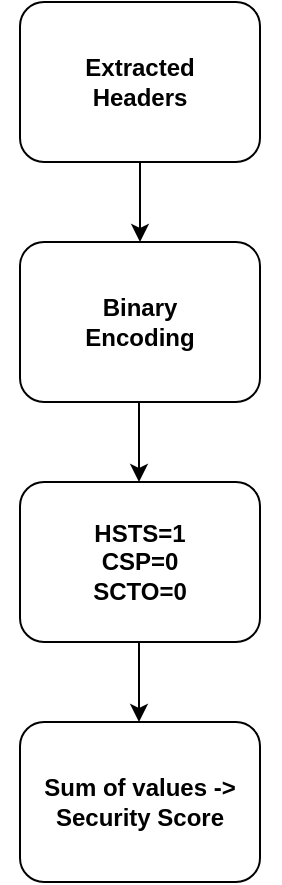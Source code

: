 <mxfile version="28.0.4">
  <diagram name="Page-1" id="Km9sCCWySot0gj5OGnNR">
    <mxGraphModel dx="512" dy="562" grid="1" gridSize="10" guides="1" tooltips="1" connect="1" arrows="1" fold="1" page="1" pageScale="1" pageWidth="850" pageHeight="1100" math="0" shadow="0">
      <root>
        <mxCell id="0" />
        <mxCell id="1" parent="0" />
        <mxCell id="aBwTC1MOJDEOIUudXu9x-12" value="" style="rounded=1;whiteSpace=wrap;html=1;" vertex="1" parent="1">
          <mxGeometry x="160" y="80" width="120" height="80" as="geometry" />
        </mxCell>
        <mxCell id="aBwTC1MOJDEOIUudXu9x-13" value="" style="endArrow=classic;html=1;rounded=0;exitX=0.5;exitY=1;exitDx=0;exitDy=0;" edge="1" parent="1" source="aBwTC1MOJDEOIUudXu9x-12">
          <mxGeometry width="50" height="50" relative="1" as="geometry">
            <mxPoint x="220" y="320" as="sourcePoint" />
            <mxPoint x="220" y="200" as="targetPoint" />
          </mxGeometry>
        </mxCell>
        <mxCell id="aBwTC1MOJDEOIUudXu9x-14" value="" style="rounded=1;whiteSpace=wrap;html=1;" vertex="1" parent="1">
          <mxGeometry x="160" y="200" width="120" height="80" as="geometry" />
        </mxCell>
        <mxCell id="aBwTC1MOJDEOIUudXu9x-17" value="" style="endArrow=classic;html=1;rounded=0;exitX=0.5;exitY=1;exitDx=0;exitDy=0;" edge="1" parent="1">
          <mxGeometry width="50" height="50" relative="1" as="geometry">
            <mxPoint x="219.5" y="280" as="sourcePoint" />
            <mxPoint x="219.5" y="320" as="targetPoint" />
          </mxGeometry>
        </mxCell>
        <mxCell id="aBwTC1MOJDEOIUudXu9x-18" value="" style="rounded=1;whiteSpace=wrap;html=1;" vertex="1" parent="1">
          <mxGeometry x="160" y="320" width="120" height="80" as="geometry" />
        </mxCell>
        <mxCell id="aBwTC1MOJDEOIUudXu9x-20" value="" style="endArrow=classic;html=1;rounded=0;exitX=0.5;exitY=1;exitDx=0;exitDy=0;" edge="1" parent="1">
          <mxGeometry width="50" height="50" relative="1" as="geometry">
            <mxPoint x="219.5" y="400" as="sourcePoint" />
            <mxPoint x="219.5" y="440" as="targetPoint" />
          </mxGeometry>
        </mxCell>
        <mxCell id="aBwTC1MOJDEOIUudXu9x-21" value="" style="rounded=1;whiteSpace=wrap;html=1;" vertex="1" parent="1">
          <mxGeometry x="160" y="440" width="120" height="80" as="geometry" />
        </mxCell>
        <mxCell id="aBwTC1MOJDEOIUudXu9x-22" value="&lt;b&gt;Extracted Headers&lt;/b&gt;" style="text;html=1;align=center;verticalAlign=middle;whiteSpace=wrap;rounded=0;" vertex="1" parent="1">
          <mxGeometry x="190" y="105" width="60" height="30" as="geometry" />
        </mxCell>
        <mxCell id="aBwTC1MOJDEOIUudXu9x-23" value="&lt;b&gt;Binary Encoding&lt;/b&gt;" style="text;html=1;align=center;verticalAlign=middle;whiteSpace=wrap;rounded=0;" vertex="1" parent="1">
          <mxGeometry x="190" y="225" width="60" height="30" as="geometry" />
        </mxCell>
        <mxCell id="aBwTC1MOJDEOIUudXu9x-24" value="&lt;b&gt;HSTS=1&lt;/b&gt;&lt;div&gt;&lt;b&gt;CSP=0&lt;/b&gt;&lt;/div&gt;&lt;div&gt;&lt;b&gt;SCTO=0&lt;/b&gt;&lt;/div&gt;" style="text;html=1;align=center;verticalAlign=middle;whiteSpace=wrap;rounded=0;" vertex="1" parent="1">
          <mxGeometry x="190" y="345" width="60" height="30" as="geometry" />
        </mxCell>
        <mxCell id="aBwTC1MOJDEOIUudXu9x-25" value="&lt;b&gt;Sum of values -&amp;gt; Security Score&lt;/b&gt;" style="text;html=1;align=center;verticalAlign=middle;whiteSpace=wrap;rounded=0;" vertex="1" parent="1">
          <mxGeometry x="150" y="465" width="140" height="30" as="geometry" />
        </mxCell>
      </root>
    </mxGraphModel>
  </diagram>
</mxfile>
